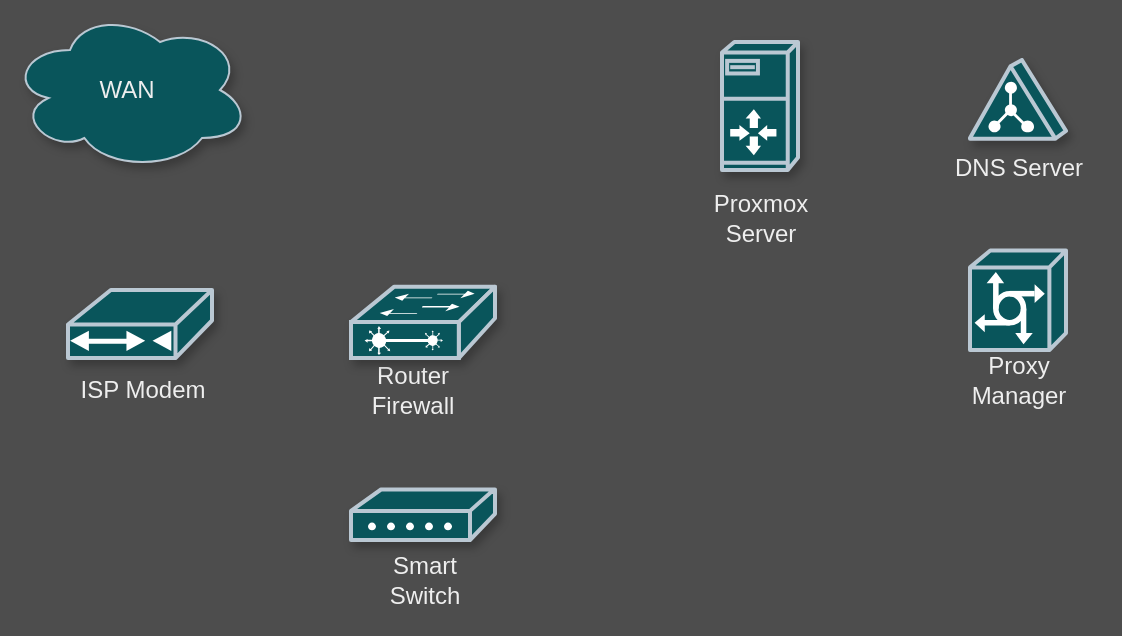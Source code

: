 <mxfile version="24.6.4" type="github">
  <diagram id="6a731a19-8d31-9384-78a2-239565b7b9f0" name="Page-1">
    <mxGraphModel dx="794" dy="490" grid="1" gridSize="10" guides="1" tooltips="1" connect="1" arrows="1" fold="1" page="1" pageScale="1" pageWidth="827" pageHeight="1169" background="#4D4D4D" math="0" shadow="0">
      <root>
        <mxCell id="0" />
        <mxCell id="1" parent="0" />
        <mxCell id="W-RtG9o-GUswKXSsGA5S-2257" value="" style="shape=mxgraph.cisco.modems_and_phones.modem;sketch=0;html=1;pointerEvents=1;dashed=0;fillColor=#09555B;strokeColor=#BAC8D3;strokeWidth=2;verticalLabelPosition=bottom;verticalAlign=top;align=center;outlineConnect=0;shadow=1;aspect=fixed;labelBackgroundColor=none;fontColor=#EEEEEE;" vertex="1" parent="1">
          <mxGeometry x="190.5" y="259.75" width="72" height="25.25" as="geometry" />
        </mxCell>
        <mxCell id="W-RtG9o-GUswKXSsGA5S-2258" value="" style="ellipse;shape=cloud;whiteSpace=wrap;html=1;shadow=1;labelBackgroundColor=none;fillColor=#09555B;strokeColor=#BAC8D3;fontColor=#EEEEEE;" vertex="1" parent="1">
          <mxGeometry x="20" y="20" width="120" height="80" as="geometry" />
        </mxCell>
        <mxCell id="W-RtG9o-GUswKXSsGA5S-2259" value="ISP Modem" style="text;html=1;align=center;verticalAlign=middle;resizable=0;points=[];autosize=1;strokeColor=none;fillColor=none;shadow=1;labelBackgroundColor=none;fontColor=#EEEEEE;" vertex="1" parent="1">
          <mxGeometry x="41" y="195" width="90" height="30" as="geometry" />
        </mxCell>
        <mxCell id="W-RtG9o-GUswKXSsGA5S-2260" value="" style="shape=mxgraph.cisco.modems_and_phones.cable_modem;sketch=0;html=1;pointerEvents=1;dashed=0;fillColor=#09555B;strokeColor=#BAC8D3;strokeWidth=2;verticalLabelPosition=bottom;verticalAlign=top;align=center;outlineConnect=0;shadow=1;aspect=fixed;labelBackgroundColor=none;fontColor=#EEEEEE;" vertex="1" parent="1">
          <mxGeometry x="49" y="160" width="72" height="34.06" as="geometry" />
        </mxCell>
        <mxCell id="W-RtG9o-GUswKXSsGA5S-2261" value="Router&lt;div&gt;Firewall&lt;/div&gt;" style="text;html=1;align=center;verticalAlign=middle;resizable=0;points=[];autosize=1;strokeColor=none;fillColor=none;shadow=1;labelBackgroundColor=none;fontColor=#EEEEEE;" vertex="1" parent="1">
          <mxGeometry x="190.5" y="190" width="60" height="40" as="geometry" />
        </mxCell>
        <mxCell id="W-RtG9o-GUswKXSsGA5S-2262" value="" style="shape=mxgraph.cisco.switches.layer_2_remote_switch;sketch=0;html=1;pointerEvents=1;dashed=0;fillColor=#09555B;strokeColor=#BAC8D3;strokeWidth=2;verticalLabelPosition=bottom;verticalAlign=top;align=center;outlineConnect=0;shadow=1;aspect=fixed;labelBackgroundColor=none;fontColor=#EEEEEE;" vertex="1" parent="1">
          <mxGeometry x="190.5" y="158.42" width="72" height="35.64" as="geometry" />
        </mxCell>
        <mxCell id="W-RtG9o-GUswKXSsGA5S-2263" value="Smart&lt;div&gt;Switch&lt;/div&gt;" style="text;html=1;align=center;verticalAlign=middle;resizable=0;points=[];autosize=1;strokeColor=none;fillColor=none;shadow=1;labelBackgroundColor=none;fontColor=#EEEEEE;" vertex="1" parent="1">
          <mxGeometry x="196.5" y="285" width="60" height="40" as="geometry" />
        </mxCell>
        <mxCell id="W-RtG9o-GUswKXSsGA5S-2265" value="WAN" style="text;html=1;align=center;verticalAlign=middle;resizable=0;points=[];autosize=1;strokeColor=none;fillColor=none;shadow=1;labelBackgroundColor=none;fontColor=#EEEEEE;" vertex="1" parent="1">
          <mxGeometry x="53" y="45" width="50" height="30" as="geometry" />
        </mxCell>
        <mxCell id="W-RtG9o-GUswKXSsGA5S-2266" value="" style="shape=mxgraph.cisco.servers.server_with_router;sketch=0;html=1;pointerEvents=1;dashed=0;fillColor=#09555B;strokeColor=#BAC8D3;strokeWidth=2;verticalLabelPosition=bottom;verticalAlign=top;align=center;outlineConnect=0;shadow=1;labelBackgroundColor=none;fontColor=#EEEEEE;" vertex="1" parent="1">
          <mxGeometry x="376" y="36" width="38" height="64" as="geometry" />
        </mxCell>
        <mxCell id="W-RtG9o-GUswKXSsGA5S-2268" value="" style="shape=mxgraph.cisco.servers.directory_server;html=1;pointerEvents=1;dashed=0;fillColor=#09555B;strokeColor=#BAC8D3;strokeWidth=2;verticalLabelPosition=bottom;verticalAlign=top;align=center;outlineConnect=0;shadow=1;aspect=fixed;labelBackgroundColor=none;fontColor=#EEEEEE;" vertex="1" parent="1">
          <mxGeometry x="500" y="45" width="48" height="39.32" as="geometry" />
        </mxCell>
        <mxCell id="W-RtG9o-GUswKXSsGA5S-2269" value="&lt;div&gt;Proxmox&lt;/div&gt;Server" style="text;html=1;align=center;verticalAlign=middle;resizable=0;points=[];autosize=1;strokeColor=none;fillColor=none;shadow=1;labelBackgroundColor=none;fontColor=#EEEEEE;" vertex="1" parent="1">
          <mxGeometry x="360" y="104" width="70" height="40" as="geometry" />
        </mxCell>
        <mxCell id="W-RtG9o-GUswKXSsGA5S-2270" value="DNS Server" style="text;html=1;align=center;verticalAlign=middle;resizable=0;points=[];autosize=1;strokeColor=none;fillColor=none;shadow=1;labelBackgroundColor=none;fontColor=#EEEEEE;" vertex="1" parent="1">
          <mxGeometry x="479" y="84.32" width="90" height="30" as="geometry" />
        </mxCell>
        <mxCell id="W-RtG9o-GUswKXSsGA5S-2271" value="" style="shape=mxgraph.cisco.servers.communications_server;sketch=0;html=1;pointerEvents=1;dashed=0;fillColor=#09555B;strokeColor=#BAC8D3;strokeWidth=2;verticalLabelPosition=bottom;verticalAlign=top;align=center;outlineConnect=0;aspect=fixed;labelBackgroundColor=none;fontColor=#EEEEEE;" vertex="1" parent="1">
          <mxGeometry x="500" y="140.24" width="48" height="49.76" as="geometry" />
        </mxCell>
        <mxCell id="W-RtG9o-GUswKXSsGA5S-2272" value="Proxy&lt;div&gt;Manager&lt;/div&gt;" style="text;html=1;align=center;verticalAlign=middle;resizable=0;points=[];autosize=1;strokeColor=none;fillColor=none;shadow=1;labelBackgroundColor=none;fontColor=#EEEEEE;" vertex="1" parent="1">
          <mxGeometry x="489" y="185" width="70" height="40" as="geometry" />
        </mxCell>
      </root>
    </mxGraphModel>
  </diagram>
</mxfile>
